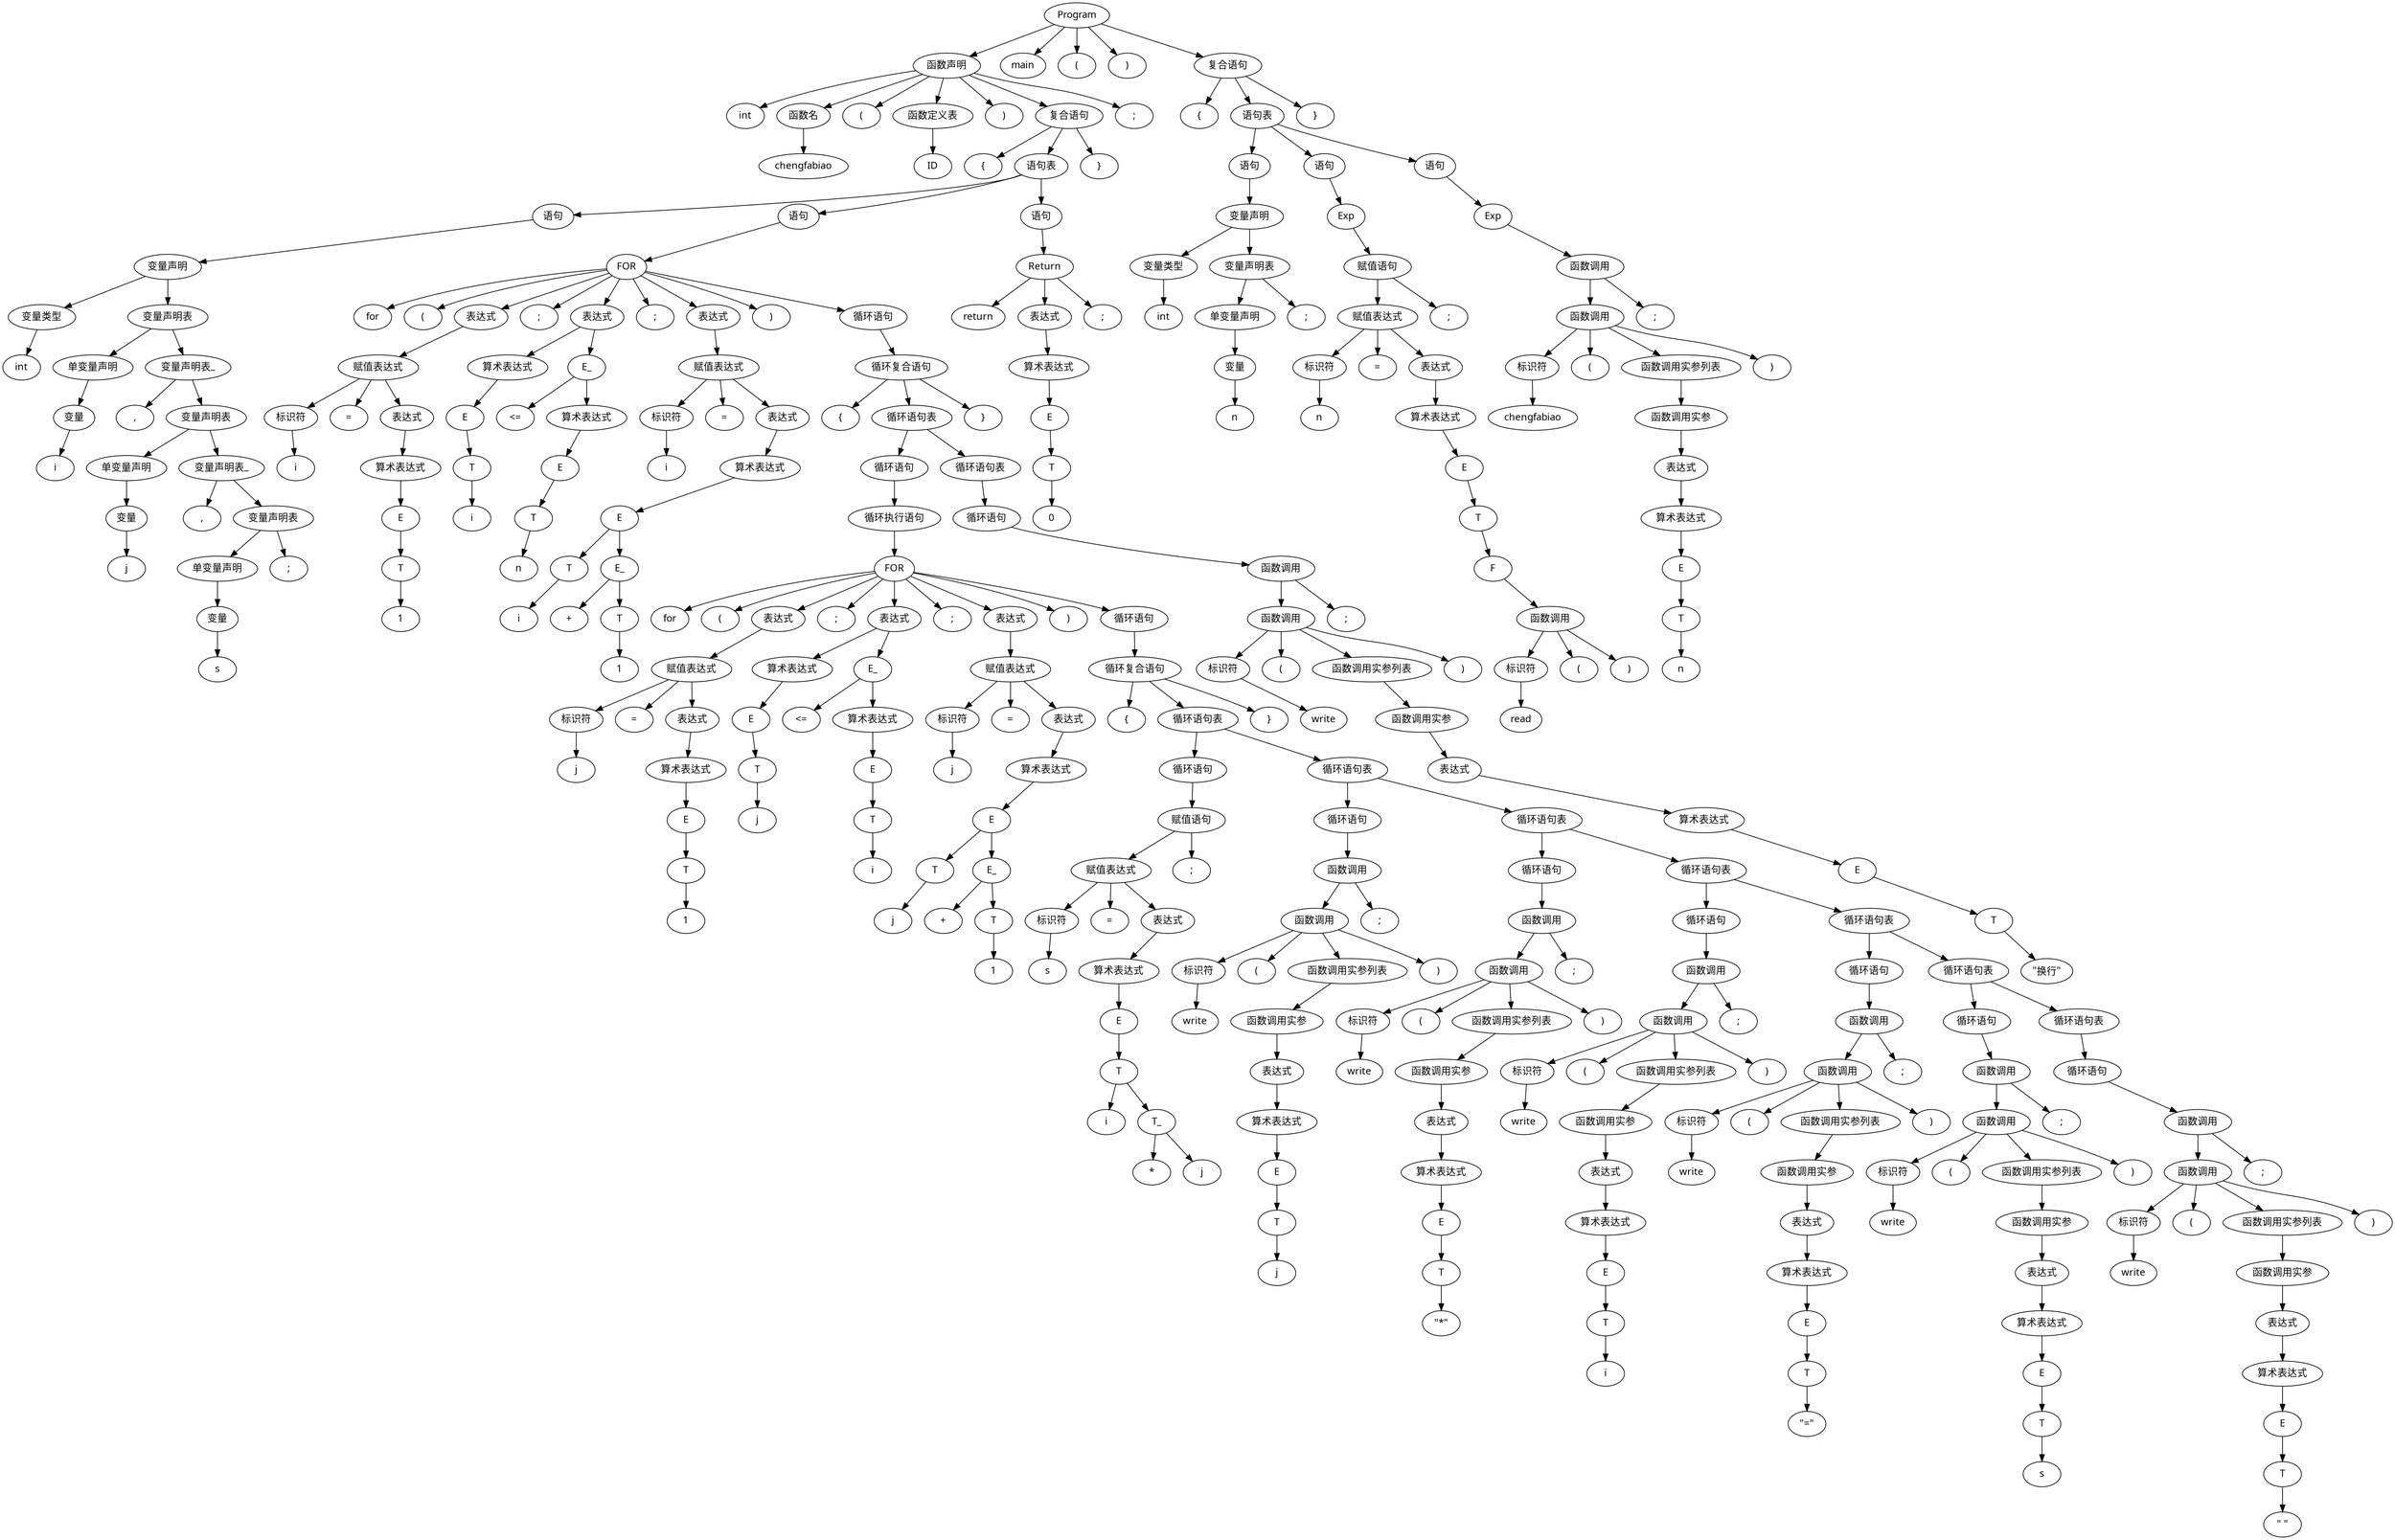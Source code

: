 // test2.4-3.txt
digraph {
	node [fontname="Microsoft YaHei"]
	1 [label=Program]
	2 [label="函数声明"]
	3 [label=int]
	4 [label="函数名"]
	5 [label=chengfabiao]
	6 [label="("]
	7 [label="函数定义表"]
	8 [label=ID]
	9 [label=")"]
	10 [label="复合语句"]
	11 [label="{"]
	12 [label="语句表"]
	13 [label="语句"]
	14 [label="变量声明"]
	15 [label="变量类型"]
	16 [label=int]
	17 [label="变量声明表"]
	18 [label="单变量声明"]
	19 [label="变量"]
	20 [label=i]
	21 [label="变量声明表_"]
	22 [label=","]
	23 [label="变量声明表"]
	24 [label="单变量声明"]
	25 [label="变量"]
	26 [label=j]
	27 [label="变量声明表_"]
	28 [label=","]
	29 [label="变量声明表"]
	30 [label="单变量声明"]
	31 [label="变量"]
	32 [label=s]
	33 [label=";"]
	34 [label="语句"]
	35 [label=FOR]
	36 [label=for]
	37 [label="("]
	38 [label="表达式"]
	39 [label="赋值表达式"]
	40 [label="标识符"]
	41 [label=i]
	42 [label="="]
	43 [label="表达式"]
	44 [label="算术表达式"]
	45 [label=E]
	46 [label=T]
	47 [label=1]
	48 [label=";"]
	49 [label="表达式"]
	50 [label="算术表达式"]
	51 [label=E]
	52 [label=T]
	53 [label=i]
	54 [label=E_]
	55 [label="<="]
	56 [label="算术表达式"]
	57 [label=E]
	58 [label=T]
	59 [label=n]
	60 [label=";"]
	61 [label="表达式"]
	62 [label="赋值表达式"]
	63 [label="标识符"]
	64 [label=i]
	65 [label="="]
	66 [label="表达式"]
	67 [label="算术表达式"]
	68 [label=E]
	69 [label=T]
	70 [label=i]
	71 [label=E_]
	72 [label="+"]
	73 [label=T]
	74 [label=1]
	75 [label=")"]
	76 [label="循环语句"]
	77 [label="循环复合语句"]
	78 [label="{"]
	79 [label="循环语句表"]
	80 [label="循环语句"]
	81 [label="循环执行语句"]
	82 [label=FOR]
	83 [label=for]
	84 [label="("]
	85 [label="表达式"]
	86 [label="赋值表达式"]
	87 [label="标识符"]
	88 [label=j]
	89 [label="="]
	90 [label="表达式"]
	91 [label="算术表达式"]
	92 [label=E]
	93 [label=T]
	94 [label=1]
	95 [label=";"]
	96 [label="表达式"]
	97 [label="算术表达式"]
	98 [label=E]
	99 [label=T]
	100 [label=j]
	101 [label=E_]
	102 [label="<="]
	103 [label="算术表达式"]
	104 [label=E]
	105 [label=T]
	106 [label=i]
	107 [label=";"]
	108 [label="表达式"]
	109 [label="赋值表达式"]
	110 [label="标识符"]
	111 [label=j]
	112 [label="="]
	113 [label="表达式"]
	114 [label="算术表达式"]
	115 [label=E]
	116 [label=T]
	117 [label=j]
	118 [label=E_]
	119 [label="+"]
	120 [label=T]
	121 [label=1]
	122 [label=")"]
	123 [label="循环语句"]
	124 [label="循环复合语句"]
	125 [label="{"]
	126 [label="循环语句表"]
	127 [label="循环语句"]
	128 [label="赋值语句"]
	129 [label="赋值表达式"]
	130 [label="标识符"]
	131 [label=s]
	132 [label="="]
	133 [label="表达式"]
	134 [label="算术表达式"]
	135 [label=E]
	136 [label=T]
	137 [label=i]
	138 [label=T_]
	139 [label="*"]
	140 [label=j]
	141 [label=";"]
	142 [label="循环语句表"]
	143 [label="循环语句"]
	144 [label="函数调用"]
	145 [label="函数调用"]
	146 [label="标识符"]
	147 [label=write]
	148 [label="("]
	149 [label="函数调用实参列表"]
	150 [label="函数调用实参"]
	151 [label="表达式"]
	152 [label="算术表达式"]
	153 [label=E]
	154 [label=T]
	155 [label=j]
	156 [label=")"]
	157 [label=";"]
	158 [label="循环语句表"]
	159 [label="循环语句"]
	160 [label="函数调用"]
	161 [label="函数调用"]
	162 [label="标识符"]
	163 [label=write]
	164 [label="("]
	165 [label="函数调用实参列表"]
	166 [label="函数调用实参"]
	167 [label="表达式"]
	168 [label="算术表达式"]
	169 [label=E]
	170 [label=T]
	171 [label="\"*\""]
	172 [label=")"]
	173 [label=";"]
	174 [label="循环语句表"]
	175 [label="循环语句"]
	176 [label="函数调用"]
	177 [label="函数调用"]
	178 [label="标识符"]
	179 [label=write]
	180 [label="("]
	181 [label="函数调用实参列表"]
	182 [label="函数调用实参"]
	183 [label="表达式"]
	184 [label="算术表达式"]
	185 [label=E]
	186 [label=T]
	187 [label=i]
	188 [label=")"]
	189 [label=";"]
	190 [label="循环语句表"]
	191 [label="循环语句"]
	192 [label="函数调用"]
	193 [label="函数调用"]
	194 [label="标识符"]
	195 [label=write]
	196 [label="("]
	197 [label="函数调用实参列表"]
	198 [label="函数调用实参"]
	199 [label="表达式"]
	200 [label="算术表达式"]
	201 [label=E]
	202 [label=T]
	203 [label="\"=\""]
	204 [label=")"]
	205 [label=";"]
	206 [label="循环语句表"]
	207 [label="循环语句"]
	208 [label="函数调用"]
	209 [label="函数调用"]
	210 [label="标识符"]
	211 [label=write]
	212 [label="("]
	213 [label="函数调用实参列表"]
	214 [label="函数调用实参"]
	215 [label="表达式"]
	216 [label="算术表达式"]
	217 [label=E]
	218 [label=T]
	219 [label=s]
	220 [label=")"]
	221 [label=";"]
	222 [label="循环语句表"]
	223 [label="循环语句"]
	224 [label="函数调用"]
	225 [label="函数调用"]
	226 [label="标识符"]
	227 [label=write]
	228 [label="("]
	229 [label="函数调用实参列表"]
	230 [label="函数调用实参"]
	231 [label="表达式"]
	232 [label="算术表达式"]
	233 [label=E]
	234 [label=T]
	235 [label="\" \""]
	236 [label=")"]
	237 [label=";"]
	238 [label="}"]
	239 [label="循环语句表"]
	240 [label="循环语句"]
	241 [label="函数调用"]
	242 [label="函数调用"]
	243 [label="标识符"]
	244 [label=write]
	245 [label="("]
	246 [label="函数调用实参列表"]
	247 [label="函数调用实参"]
	248 [label="表达式"]
	249 [label="算术表达式"]
	250 [label=E]
	251 [label=T]
	252 [label="\"换行\""]
	253 [label=")"]
	254 [label=";"]
	255 [label="}"]
	256 [label="语句"]
	257 [label=Return]
	258 [label=return]
	259 [label="表达式"]
	260 [label="算术表达式"]
	261 [label=E]
	262 [label=T]
	263 [label=0]
	264 [label=";"]
	265 [label="}"]
	266 [label=";"]
	267 [label=main]
	268 [label="("]
	269 [label=")"]
	270 [label="复合语句"]
	271 [label="{"]
	272 [label="语句表"]
	273 [label="语句"]
	274 [label="变量声明"]
	275 [label="变量类型"]
	276 [label=int]
	277 [label="变量声明表"]
	278 [label="单变量声明"]
	279 [label="变量"]
	280 [label=n]
	281 [label=";"]
	282 [label="语句"]
	283 [label=Exp]
	284 [label="赋值语句"]
	285 [label="赋值表达式"]
	286 [label="标识符"]
	287 [label=n]
	288 [label="="]
	289 [label="表达式"]
	290 [label="算术表达式"]
	291 [label=E]
	292 [label=T]
	293 [label=F]
	294 [label="函数调用"]
	295 [label="标识符"]
	296 [label=read]
	297 [label="("]
	298 [label=")"]
	299 [label=";"]
	300 [label="语句"]
	301 [label=Exp]
	302 [label="函数调用"]
	303 [label="函数调用"]
	304 [label="标识符"]
	305 [label=chengfabiao]
	306 [label="("]
	307 [label="函数调用实参列表"]
	308 [label="函数调用实参"]
	309 [label="表达式"]
	310 [label="算术表达式"]
	311 [label=E]
	312 [label=T]
	313 [label=n]
	314 [label=")"]
	315 [label=";"]
	316 [label="}"]
	1 -> 2
	2 -> 3
	2 -> 4
	4 -> 5
	2 -> 6
	2 -> 7
	7 -> 8
	2 -> 9
	2 -> 10
	10 -> 11
	10 -> 12
	12 -> 13
	13 -> 14
	14 -> 15
	15 -> 16
	14 -> 17
	17 -> 18
	18 -> 19
	19 -> 20
	17 -> 21
	21 -> 22
	21 -> 23
	23 -> 24
	24 -> 25
	25 -> 26
	23 -> 27
	27 -> 28
	27 -> 29
	29 -> 30
	30 -> 31
	31 -> 32
	29 -> 33
	12 -> 34
	34 -> 35
	35 -> 36
	35 -> 37
	35 -> 38
	38 -> 39
	39 -> 40
	40 -> 41
	39 -> 42
	39 -> 43
	43 -> 44
	44 -> 45
	45 -> 46
	46 -> 47
	35 -> 48
	35 -> 49
	49 -> 50
	50 -> 51
	51 -> 52
	52 -> 53
	49 -> 54
	54 -> 55
	54 -> 56
	56 -> 57
	57 -> 58
	58 -> 59
	35 -> 60
	35 -> 61
	61 -> 62
	62 -> 63
	63 -> 64
	62 -> 65
	62 -> 66
	66 -> 67
	67 -> 68
	68 -> 69
	69 -> 70
	68 -> 71
	71 -> 72
	71 -> 73
	73 -> 74
	35 -> 75
	35 -> 76
	76 -> 77
	77 -> 78
	77 -> 79
	79 -> 80
	80 -> 81
	81 -> 82
	82 -> 83
	82 -> 84
	82 -> 85
	85 -> 86
	86 -> 87
	87 -> 88
	86 -> 89
	86 -> 90
	90 -> 91
	91 -> 92
	92 -> 93
	93 -> 94
	82 -> 95
	82 -> 96
	96 -> 97
	97 -> 98
	98 -> 99
	99 -> 100
	96 -> 101
	101 -> 102
	101 -> 103
	103 -> 104
	104 -> 105
	105 -> 106
	82 -> 107
	82 -> 108
	108 -> 109
	109 -> 110
	110 -> 111
	109 -> 112
	109 -> 113
	113 -> 114
	114 -> 115
	115 -> 116
	116 -> 117
	115 -> 118
	118 -> 119
	118 -> 120
	120 -> 121
	82 -> 122
	82 -> 123
	123 -> 124
	124 -> 125
	124 -> 126
	126 -> 127
	127 -> 128
	128 -> 129
	129 -> 130
	130 -> 131
	129 -> 132
	129 -> 133
	133 -> 134
	134 -> 135
	135 -> 136
	136 -> 137
	136 -> 138
	138 -> 139
	138 -> 140
	128 -> 141
	126 -> 142
	142 -> 143
	143 -> 144
	144 -> 145
	145 -> 146
	146 -> 147
	145 -> 148
	145 -> 149
	149 -> 150
	150 -> 151
	151 -> 152
	152 -> 153
	153 -> 154
	154 -> 155
	145 -> 156
	144 -> 157
	142 -> 158
	158 -> 159
	159 -> 160
	160 -> 161
	161 -> 162
	162 -> 163
	161 -> 164
	161 -> 165
	165 -> 166
	166 -> 167
	167 -> 168
	168 -> 169
	169 -> 170
	170 -> 171
	161 -> 172
	160 -> 173
	158 -> 174
	174 -> 175
	175 -> 176
	176 -> 177
	177 -> 178
	178 -> 179
	177 -> 180
	177 -> 181
	181 -> 182
	182 -> 183
	183 -> 184
	184 -> 185
	185 -> 186
	186 -> 187
	177 -> 188
	176 -> 189
	174 -> 190
	190 -> 191
	191 -> 192
	192 -> 193
	193 -> 194
	194 -> 195
	193 -> 196
	193 -> 197
	197 -> 198
	198 -> 199
	199 -> 200
	200 -> 201
	201 -> 202
	202 -> 203
	193 -> 204
	192 -> 205
	190 -> 206
	206 -> 207
	207 -> 208
	208 -> 209
	209 -> 210
	210 -> 211
	209 -> 212
	209 -> 213
	213 -> 214
	214 -> 215
	215 -> 216
	216 -> 217
	217 -> 218
	218 -> 219
	209 -> 220
	208 -> 221
	206 -> 222
	222 -> 223
	223 -> 224
	224 -> 225
	225 -> 226
	226 -> 227
	225 -> 228
	225 -> 229
	229 -> 230
	230 -> 231
	231 -> 232
	232 -> 233
	233 -> 234
	234 -> 235
	225 -> 236
	224 -> 237
	124 -> 238
	79 -> 239
	239 -> 240
	240 -> 241
	241 -> 242
	242 -> 243
	243 -> 244
	242 -> 245
	242 -> 246
	246 -> 247
	247 -> 248
	248 -> 249
	249 -> 250
	250 -> 251
	251 -> 252
	242 -> 253
	241 -> 254
	77 -> 255
	12 -> 256
	256 -> 257
	257 -> 258
	257 -> 259
	259 -> 260
	260 -> 261
	261 -> 262
	262 -> 263
	257 -> 264
	10 -> 265
	2 -> 266
	1 -> 267
	1 -> 268
	1 -> 269
	1 -> 270
	270 -> 271
	270 -> 272
	272 -> 273
	273 -> 274
	274 -> 275
	275 -> 276
	274 -> 277
	277 -> 278
	278 -> 279
	279 -> 280
	277 -> 281
	272 -> 282
	282 -> 283
	283 -> 284
	284 -> 285
	285 -> 286
	286 -> 287
	285 -> 288
	285 -> 289
	289 -> 290
	290 -> 291
	291 -> 292
	292 -> 293
	293 -> 294
	294 -> 295
	295 -> 296
	294 -> 297
	294 -> 298
	284 -> 299
	272 -> 300
	300 -> 301
	301 -> 302
	302 -> 303
	303 -> 304
	304 -> 305
	303 -> 306
	303 -> 307
	307 -> 308
	308 -> 309
	309 -> 310
	310 -> 311
	311 -> 312
	312 -> 313
	303 -> 314
	302 -> 315
	270 -> 316
}
